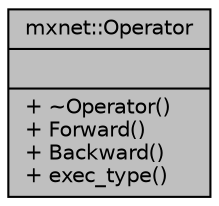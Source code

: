 digraph "mxnet::Operator"
{
  edge [fontname="Helvetica",fontsize="10",labelfontname="Helvetica",labelfontsize="10"];
  node [fontname="Helvetica",fontsize="10",shape=record];
  Node1 [label="{mxnet::Operator\n||+ ~Operator()\l+ Forward()\l+ Backward()\l+ exec_type()\l}",height=0.2,width=0.4,color="black", fillcolor="grey75", style="filled" fontcolor="black"];
}
